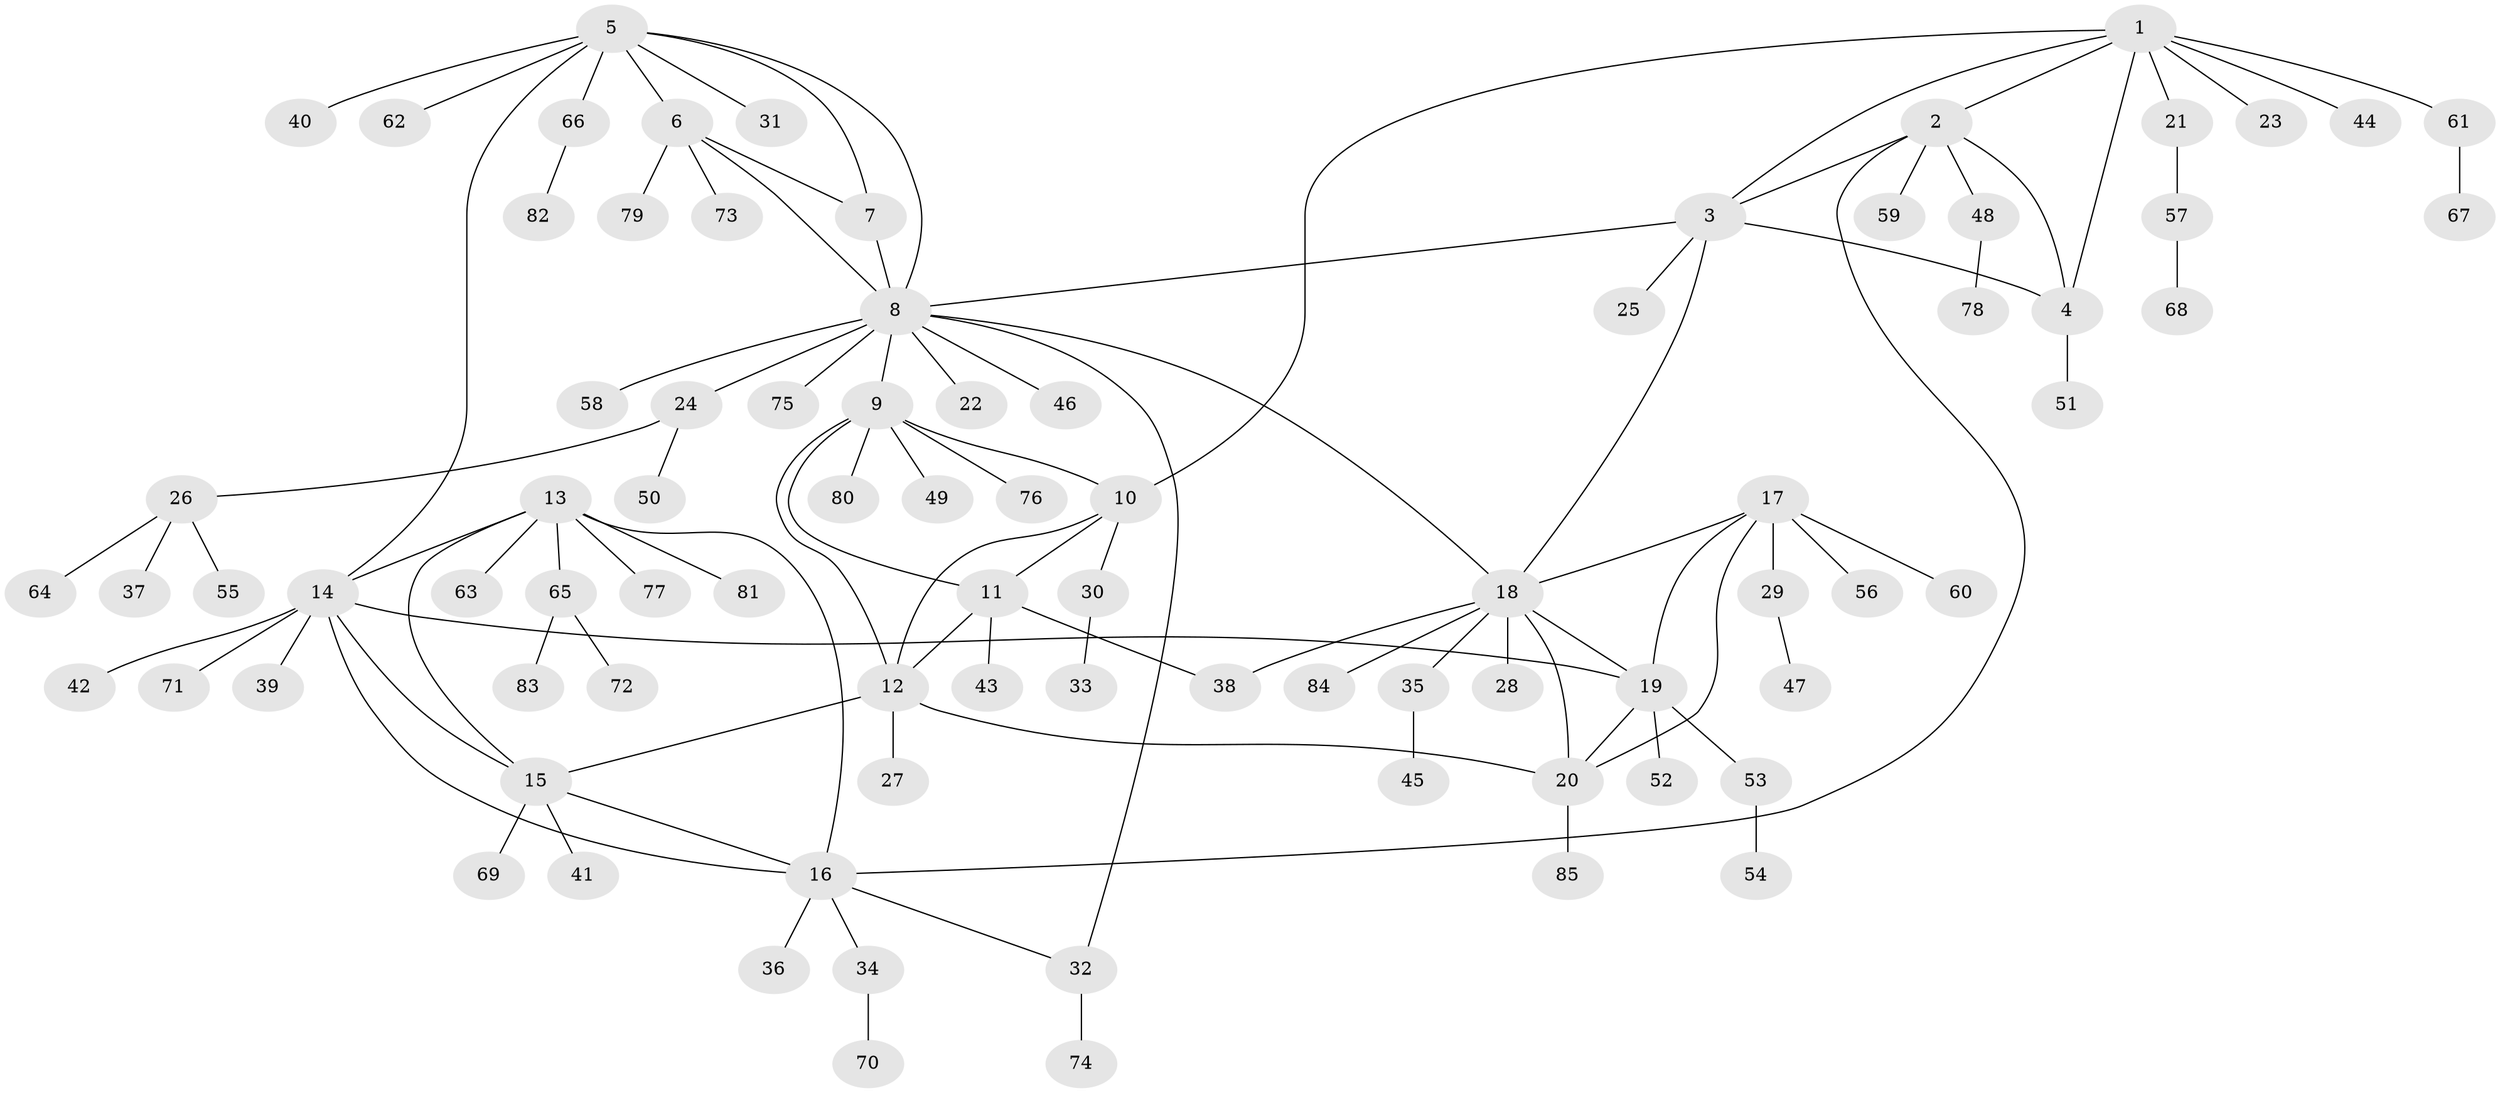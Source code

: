 // Generated by graph-tools (version 1.1) at 2025/02/03/09/25 03:02:34]
// undirected, 85 vertices, 107 edges
graph export_dot {
graph [start="1"]
  node [color=gray90,style=filled];
  1;
  2;
  3;
  4;
  5;
  6;
  7;
  8;
  9;
  10;
  11;
  12;
  13;
  14;
  15;
  16;
  17;
  18;
  19;
  20;
  21;
  22;
  23;
  24;
  25;
  26;
  27;
  28;
  29;
  30;
  31;
  32;
  33;
  34;
  35;
  36;
  37;
  38;
  39;
  40;
  41;
  42;
  43;
  44;
  45;
  46;
  47;
  48;
  49;
  50;
  51;
  52;
  53;
  54;
  55;
  56;
  57;
  58;
  59;
  60;
  61;
  62;
  63;
  64;
  65;
  66;
  67;
  68;
  69;
  70;
  71;
  72;
  73;
  74;
  75;
  76;
  77;
  78;
  79;
  80;
  81;
  82;
  83;
  84;
  85;
  1 -- 2;
  1 -- 3;
  1 -- 4;
  1 -- 10;
  1 -- 21;
  1 -- 23;
  1 -- 44;
  1 -- 61;
  2 -- 3;
  2 -- 4;
  2 -- 16;
  2 -- 48;
  2 -- 59;
  3 -- 4;
  3 -- 8;
  3 -- 18;
  3 -- 25;
  4 -- 51;
  5 -- 6;
  5 -- 7;
  5 -- 8;
  5 -- 14;
  5 -- 31;
  5 -- 40;
  5 -- 62;
  5 -- 66;
  6 -- 7;
  6 -- 8;
  6 -- 73;
  6 -- 79;
  7 -- 8;
  8 -- 9;
  8 -- 18;
  8 -- 22;
  8 -- 24;
  8 -- 32;
  8 -- 46;
  8 -- 58;
  8 -- 75;
  9 -- 10;
  9 -- 11;
  9 -- 12;
  9 -- 49;
  9 -- 76;
  9 -- 80;
  10 -- 11;
  10 -- 12;
  10 -- 30;
  11 -- 12;
  11 -- 38;
  11 -- 43;
  12 -- 15;
  12 -- 20;
  12 -- 27;
  13 -- 14;
  13 -- 15;
  13 -- 16;
  13 -- 63;
  13 -- 65;
  13 -- 77;
  13 -- 81;
  14 -- 15;
  14 -- 16;
  14 -- 19;
  14 -- 39;
  14 -- 42;
  14 -- 71;
  15 -- 16;
  15 -- 41;
  15 -- 69;
  16 -- 32;
  16 -- 34;
  16 -- 36;
  17 -- 18;
  17 -- 19;
  17 -- 20;
  17 -- 29;
  17 -- 56;
  17 -- 60;
  18 -- 19;
  18 -- 20;
  18 -- 28;
  18 -- 35;
  18 -- 38;
  18 -- 84;
  19 -- 20;
  19 -- 52;
  19 -- 53;
  20 -- 85;
  21 -- 57;
  24 -- 26;
  24 -- 50;
  26 -- 37;
  26 -- 55;
  26 -- 64;
  29 -- 47;
  30 -- 33;
  32 -- 74;
  34 -- 70;
  35 -- 45;
  48 -- 78;
  53 -- 54;
  57 -- 68;
  61 -- 67;
  65 -- 72;
  65 -- 83;
  66 -- 82;
}
